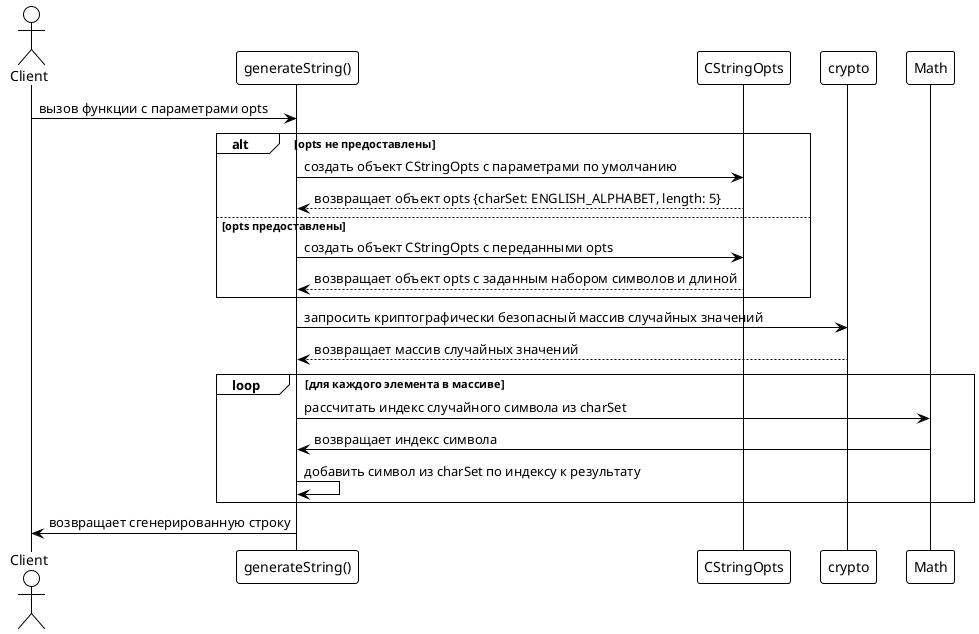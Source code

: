 @startuml
!theme plain

actor Client as "Client"
participant "generateString()" as GenString
participant "CStringOpts" as StrOptions
participant "crypto" as Crypto
participant "Math" as Math

Client -> GenString : вызов функции с параметрами opts

alt opts не предоставлены
    GenString -> StrOptions : создать объект CStringOpts с параметрами по умолчанию
    StrOptions --> GenString : возвращает объект opts {charSet: ENGLISH_ALPHABET, length: 5}
else opts предоставлены
    GenString -> StrOptions : создать объект CStringOpts с переданными opts
    StrOptions --> GenString : возвращает объект opts с заданным набором символов и длиной
end

GenString -> Crypto : запросить криптографически безопасный массив случайных значений
Crypto --> GenString : возвращает массив случайных значений

loop для каждого элемента в массиве
    GenString -> Math : рассчитать индекс случайного символа из charSet
    Math -> GenString : возвращает индекс символа
    GenString -> GenString : добавить символ из charSet по индексу к результату
end

GenString -> Client : возвращает сгенерированную строку
@enduml